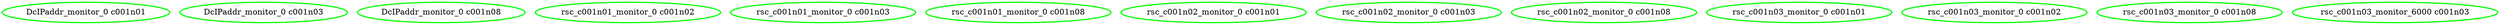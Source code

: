  digraph "g" {
"DcIPaddr_monitor_0 c001n01" [ style=bold color="green" fontcolor="black"]
"DcIPaddr_monitor_0 c001n03" [ style=bold color="green" fontcolor="black"]
"DcIPaddr_monitor_0 c001n08" [ style=bold color="green" fontcolor="black"]
"rsc_c001n01_monitor_0 c001n02" [ style=bold color="green" fontcolor="black"]
"rsc_c001n01_monitor_0 c001n03" [ style=bold color="green" fontcolor="black"]
"rsc_c001n01_monitor_0 c001n08" [ style=bold color="green" fontcolor="black"]
"rsc_c001n02_monitor_0 c001n01" [ style=bold color="green" fontcolor="black"]
"rsc_c001n02_monitor_0 c001n03" [ style=bold color="green" fontcolor="black"]
"rsc_c001n02_monitor_0 c001n08" [ style=bold color="green" fontcolor="black"]
"rsc_c001n03_monitor_0 c001n01" [ style=bold color="green" fontcolor="black"]
"rsc_c001n03_monitor_0 c001n02" [ style=bold color="green" fontcolor="black"]
"rsc_c001n03_monitor_0 c001n08" [ style=bold color="green" fontcolor="black"]
"rsc_c001n03_monitor_6000 c001n03" [ style=bold color="green" fontcolor="black"]
}
